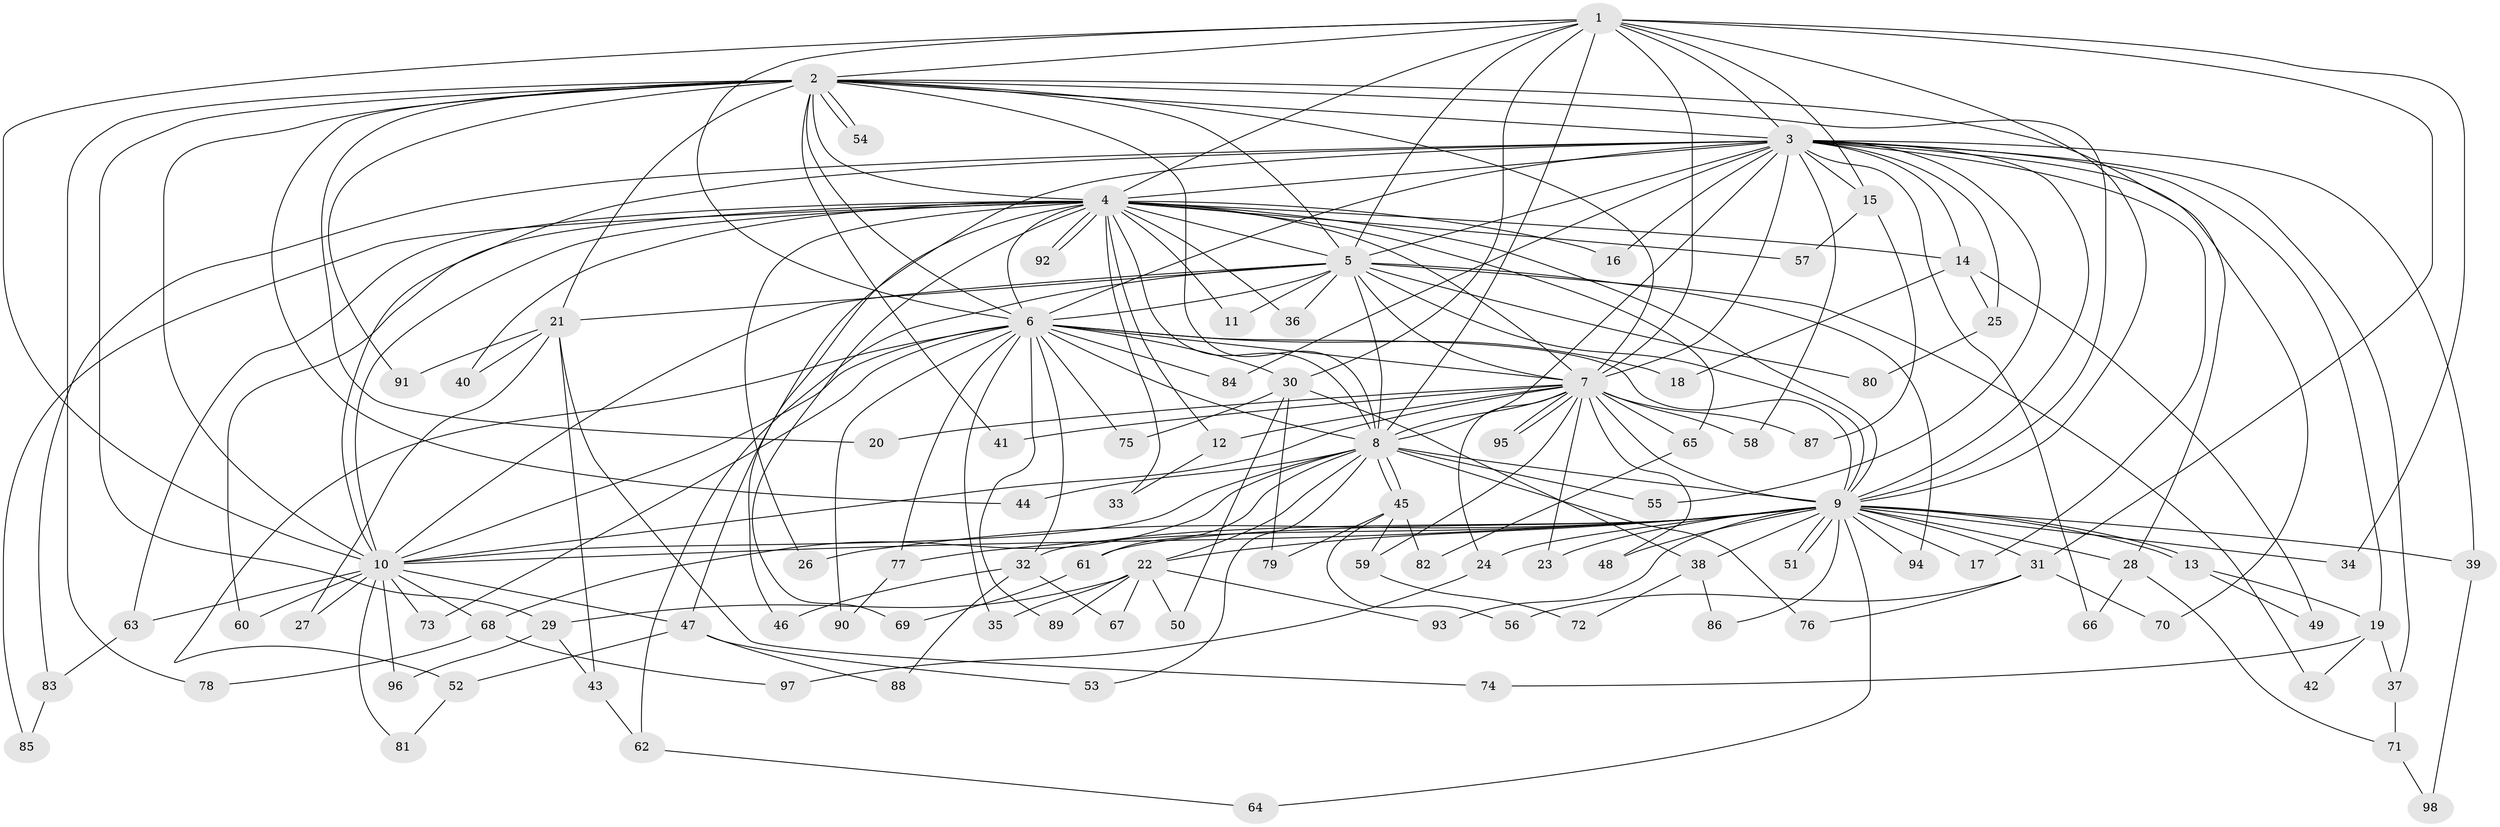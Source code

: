 // Generated by graph-tools (version 1.1) at 2025/10/02/27/25 16:10:58]
// undirected, 98 vertices, 221 edges
graph export_dot {
graph [start="1"]
  node [color=gray90,style=filled];
  1;
  2;
  3;
  4;
  5;
  6;
  7;
  8;
  9;
  10;
  11;
  12;
  13;
  14;
  15;
  16;
  17;
  18;
  19;
  20;
  21;
  22;
  23;
  24;
  25;
  26;
  27;
  28;
  29;
  30;
  31;
  32;
  33;
  34;
  35;
  36;
  37;
  38;
  39;
  40;
  41;
  42;
  43;
  44;
  45;
  46;
  47;
  48;
  49;
  50;
  51;
  52;
  53;
  54;
  55;
  56;
  57;
  58;
  59;
  60;
  61;
  62;
  63;
  64;
  65;
  66;
  67;
  68;
  69;
  70;
  71;
  72;
  73;
  74;
  75;
  76;
  77;
  78;
  79;
  80;
  81;
  82;
  83;
  84;
  85;
  86;
  87;
  88;
  89;
  90;
  91;
  92;
  93;
  94;
  95;
  96;
  97;
  98;
  1 -- 2;
  1 -- 3;
  1 -- 4;
  1 -- 5;
  1 -- 6;
  1 -- 7;
  1 -- 8;
  1 -- 9;
  1 -- 10;
  1 -- 15;
  1 -- 30;
  1 -- 31;
  1 -- 34;
  2 -- 3;
  2 -- 4;
  2 -- 5;
  2 -- 6;
  2 -- 7;
  2 -- 8;
  2 -- 9;
  2 -- 10;
  2 -- 20;
  2 -- 21;
  2 -- 28;
  2 -- 29;
  2 -- 41;
  2 -- 44;
  2 -- 54;
  2 -- 54;
  2 -- 78;
  2 -- 91;
  3 -- 4;
  3 -- 5;
  3 -- 6;
  3 -- 7;
  3 -- 8;
  3 -- 9;
  3 -- 10;
  3 -- 14;
  3 -- 15;
  3 -- 16;
  3 -- 17;
  3 -- 19;
  3 -- 25;
  3 -- 37;
  3 -- 39;
  3 -- 47;
  3 -- 55;
  3 -- 58;
  3 -- 66;
  3 -- 70;
  3 -- 83;
  3 -- 84;
  4 -- 5;
  4 -- 6;
  4 -- 7;
  4 -- 8;
  4 -- 9;
  4 -- 10;
  4 -- 11;
  4 -- 12;
  4 -- 14;
  4 -- 16;
  4 -- 26;
  4 -- 33;
  4 -- 36;
  4 -- 40;
  4 -- 46;
  4 -- 57;
  4 -- 60;
  4 -- 63;
  4 -- 65;
  4 -- 69;
  4 -- 85;
  4 -- 92;
  4 -- 92;
  5 -- 6;
  5 -- 7;
  5 -- 8;
  5 -- 9;
  5 -- 10;
  5 -- 11;
  5 -- 21;
  5 -- 36;
  5 -- 42;
  5 -- 62;
  5 -- 80;
  5 -- 94;
  6 -- 7;
  6 -- 8;
  6 -- 9;
  6 -- 10;
  6 -- 18;
  6 -- 30;
  6 -- 32;
  6 -- 35;
  6 -- 52;
  6 -- 73;
  6 -- 75;
  6 -- 77;
  6 -- 84;
  6 -- 89;
  6 -- 90;
  7 -- 8;
  7 -- 9;
  7 -- 10;
  7 -- 12;
  7 -- 20;
  7 -- 23;
  7 -- 24;
  7 -- 41;
  7 -- 48;
  7 -- 58;
  7 -- 59;
  7 -- 65;
  7 -- 87;
  7 -- 95;
  7 -- 95;
  8 -- 9;
  8 -- 10;
  8 -- 22;
  8 -- 44;
  8 -- 45;
  8 -- 45;
  8 -- 53;
  8 -- 55;
  8 -- 61;
  8 -- 68;
  8 -- 76;
  9 -- 10;
  9 -- 13;
  9 -- 13;
  9 -- 17;
  9 -- 22;
  9 -- 23;
  9 -- 24;
  9 -- 26;
  9 -- 28;
  9 -- 31;
  9 -- 32;
  9 -- 34;
  9 -- 38;
  9 -- 39;
  9 -- 48;
  9 -- 51;
  9 -- 51;
  9 -- 61;
  9 -- 64;
  9 -- 77;
  9 -- 86;
  9 -- 93;
  9 -- 94;
  10 -- 27;
  10 -- 47;
  10 -- 60;
  10 -- 63;
  10 -- 68;
  10 -- 73;
  10 -- 81;
  10 -- 96;
  12 -- 33;
  13 -- 19;
  13 -- 49;
  14 -- 18;
  14 -- 25;
  14 -- 49;
  15 -- 57;
  15 -- 87;
  19 -- 37;
  19 -- 42;
  19 -- 74;
  21 -- 27;
  21 -- 40;
  21 -- 43;
  21 -- 74;
  21 -- 91;
  22 -- 29;
  22 -- 35;
  22 -- 50;
  22 -- 67;
  22 -- 89;
  22 -- 93;
  24 -- 97;
  25 -- 80;
  28 -- 66;
  28 -- 71;
  29 -- 43;
  29 -- 96;
  30 -- 38;
  30 -- 50;
  30 -- 75;
  30 -- 79;
  31 -- 56;
  31 -- 70;
  31 -- 76;
  32 -- 46;
  32 -- 67;
  32 -- 88;
  37 -- 71;
  38 -- 72;
  38 -- 86;
  39 -- 98;
  43 -- 62;
  45 -- 56;
  45 -- 59;
  45 -- 79;
  45 -- 82;
  47 -- 52;
  47 -- 53;
  47 -- 88;
  52 -- 81;
  59 -- 72;
  61 -- 69;
  62 -- 64;
  63 -- 83;
  65 -- 82;
  68 -- 78;
  68 -- 97;
  71 -- 98;
  77 -- 90;
  83 -- 85;
}
